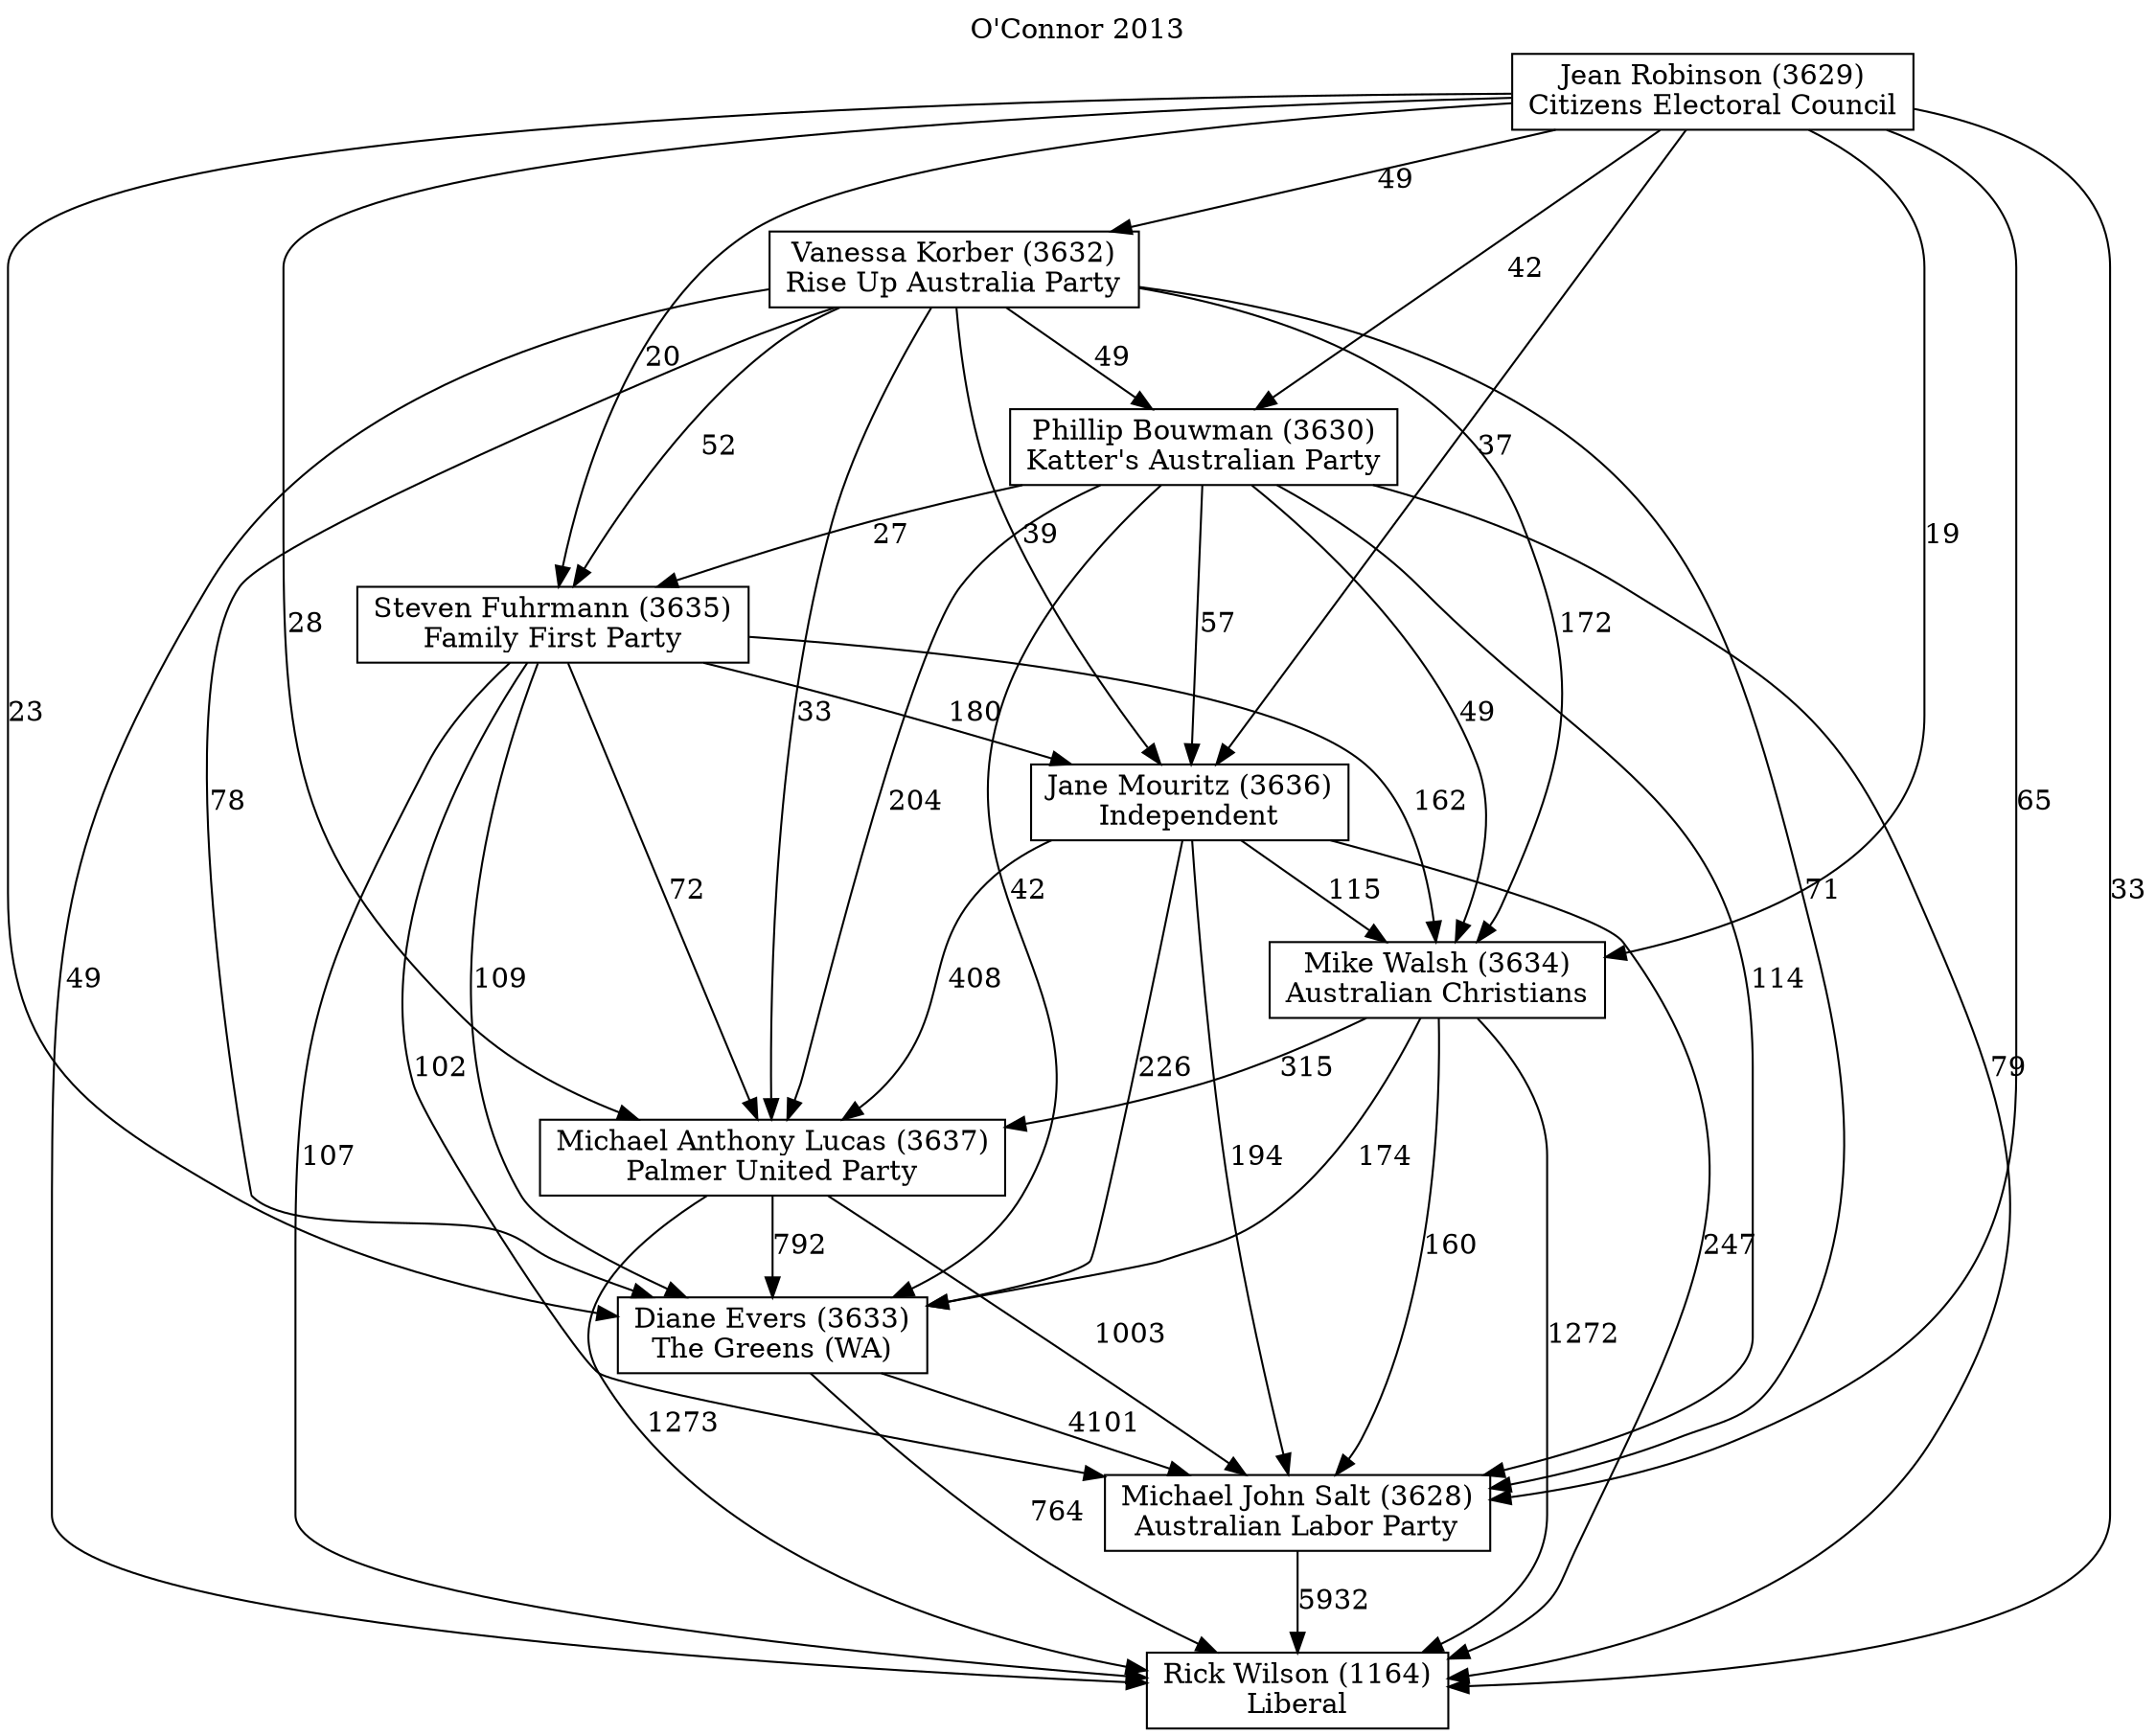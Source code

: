 // House preference flow
digraph "Rick Wilson (1164)_O'Connor_2013" {
	graph [label="O'Connor 2013" labelloc=t mclimit=10]
	node [shape=box]
	"Rick Wilson (1164)" [label="Rick Wilson (1164)
Liberal"]
	"Michael John Salt (3628)" [label="Michael John Salt (3628)
Australian Labor Party"]
	"Diane Evers (3633)" [label="Diane Evers (3633)
The Greens (WA)"]
	"Michael Anthony Lucas (3637)" [label="Michael Anthony Lucas (3637)
Palmer United Party"]
	"Mike Walsh (3634)" [label="Mike Walsh (3634)
Australian Christians"]
	"Jane Mouritz (3636)" [label="Jane Mouritz (3636)
Independent"]
	"Steven Fuhrmann (3635)" [label="Steven Fuhrmann (3635)
Family First Party"]
	"Phillip Bouwman (3630)" [label="Phillip Bouwman (3630)
Katter's Australian Party"]
	"Vanessa Korber (3632)" [label="Vanessa Korber (3632)
Rise Up Australia Party"]
	"Jean Robinson (3629)" [label="Jean Robinson (3629)
Citizens Electoral Council"]
	"Michael John Salt (3628)" -> "Rick Wilson (1164)" [label=5932]
	"Diane Evers (3633)" -> "Michael John Salt (3628)" [label=4101]
	"Michael Anthony Lucas (3637)" -> "Diane Evers (3633)" [label=792]
	"Mike Walsh (3634)" -> "Michael Anthony Lucas (3637)" [label=315]
	"Jane Mouritz (3636)" -> "Mike Walsh (3634)" [label=115]
	"Steven Fuhrmann (3635)" -> "Jane Mouritz (3636)" [label=180]
	"Phillip Bouwman (3630)" -> "Steven Fuhrmann (3635)" [label=27]
	"Vanessa Korber (3632)" -> "Phillip Bouwman (3630)" [label=49]
	"Jean Robinson (3629)" -> "Vanessa Korber (3632)" [label=49]
	"Diane Evers (3633)" -> "Rick Wilson (1164)" [label=764]
	"Michael Anthony Lucas (3637)" -> "Rick Wilson (1164)" [label=1273]
	"Mike Walsh (3634)" -> "Rick Wilson (1164)" [label=1272]
	"Jane Mouritz (3636)" -> "Rick Wilson (1164)" [label=247]
	"Steven Fuhrmann (3635)" -> "Rick Wilson (1164)" [label=107]
	"Phillip Bouwman (3630)" -> "Rick Wilson (1164)" [label=79]
	"Vanessa Korber (3632)" -> "Rick Wilson (1164)" [label=49]
	"Jean Robinson (3629)" -> "Rick Wilson (1164)" [label=33]
	"Jean Robinson (3629)" -> "Phillip Bouwman (3630)" [label=42]
	"Vanessa Korber (3632)" -> "Steven Fuhrmann (3635)" [label=52]
	"Jean Robinson (3629)" -> "Steven Fuhrmann (3635)" [label=20]
	"Phillip Bouwman (3630)" -> "Jane Mouritz (3636)" [label=57]
	"Vanessa Korber (3632)" -> "Jane Mouritz (3636)" [label=39]
	"Jean Robinson (3629)" -> "Jane Mouritz (3636)" [label=37]
	"Steven Fuhrmann (3635)" -> "Mike Walsh (3634)" [label=162]
	"Phillip Bouwman (3630)" -> "Mike Walsh (3634)" [label=49]
	"Vanessa Korber (3632)" -> "Mike Walsh (3634)" [label=172]
	"Jean Robinson (3629)" -> "Mike Walsh (3634)" [label=19]
	"Jane Mouritz (3636)" -> "Michael Anthony Lucas (3637)" [label=408]
	"Steven Fuhrmann (3635)" -> "Michael Anthony Lucas (3637)" [label=72]
	"Phillip Bouwman (3630)" -> "Michael Anthony Lucas (3637)" [label=204]
	"Vanessa Korber (3632)" -> "Michael Anthony Lucas (3637)" [label=33]
	"Jean Robinson (3629)" -> "Michael Anthony Lucas (3637)" [label=28]
	"Mike Walsh (3634)" -> "Diane Evers (3633)" [label=174]
	"Jane Mouritz (3636)" -> "Diane Evers (3633)" [label=226]
	"Steven Fuhrmann (3635)" -> "Diane Evers (3633)" [label=109]
	"Phillip Bouwman (3630)" -> "Diane Evers (3633)" [label=42]
	"Vanessa Korber (3632)" -> "Diane Evers (3633)" [label=78]
	"Jean Robinson (3629)" -> "Diane Evers (3633)" [label=23]
	"Michael Anthony Lucas (3637)" -> "Michael John Salt (3628)" [label=1003]
	"Mike Walsh (3634)" -> "Michael John Salt (3628)" [label=160]
	"Jane Mouritz (3636)" -> "Michael John Salt (3628)" [label=194]
	"Steven Fuhrmann (3635)" -> "Michael John Salt (3628)" [label=102]
	"Phillip Bouwman (3630)" -> "Michael John Salt (3628)" [label=114]
	"Vanessa Korber (3632)" -> "Michael John Salt (3628)" [label=71]
	"Jean Robinson (3629)" -> "Michael John Salt (3628)" [label=65]
}
